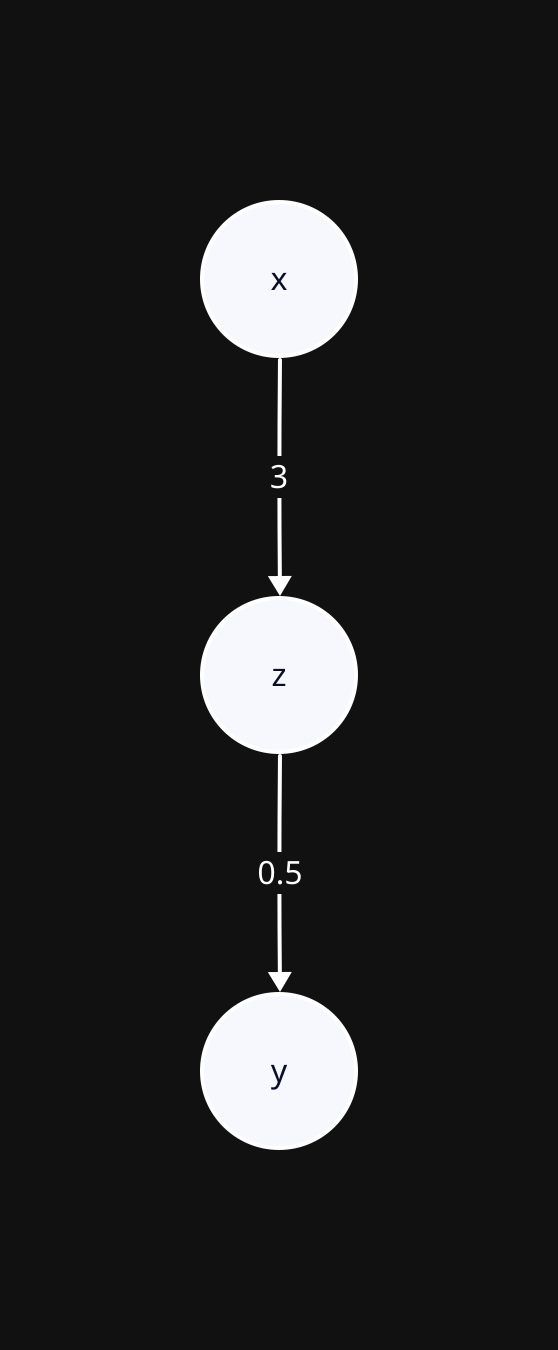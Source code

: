 vars: {
    d2-config: {
      theme-overrides: {
        B1: "#FFFFFF"
        N2: "#FFFFFF"
      }
    }
  }
  style: {
    fill: "#111111"
    stroke: "#FFFFFF"
  }
  x: {
    shape: circle
    style: {
      stroke: "#FFFFFF"
    }
  }
  y: {
    shape: circle
    style: {
      stroke: "#FFFFFF"
    }
  }
  z: {
    shape: circle
    style: {
      stroke: "#FFFFFF"
    }
  }
  
  x -> z: 3
  z -> y: 0.5
  
